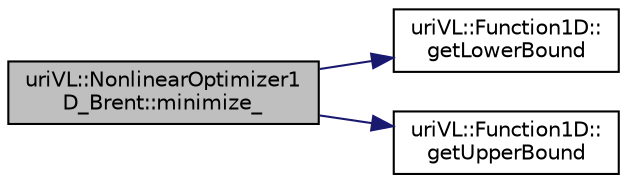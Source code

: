 digraph "uriVL::NonlinearOptimizer1D_Brent::minimize_"
{
  edge [fontname="Helvetica",fontsize="10",labelfontname="Helvetica",labelfontsize="10"];
  node [fontname="Helvetica",fontsize="10",shape=record];
  rankdir="LR";
  Node1 [label="uriVL::NonlinearOptimizer1\lD_Brent::minimize_",height=0.2,width=0.4,color="black", fillcolor="grey75", style="filled", fontcolor="black"];
  Node1 -> Node2 [color="midnightblue",fontsize="10",style="solid",fontname="Helvetica"];
  Node2 [label="uriVL::Function1D::\lgetLowerBound",height=0.2,width=0.4,color="black", fillcolor="white", style="filled",URL="$classuriVL_1_1Function1D.html#a9d6b264a2c419d7e60002cfca640491e",tooltip="returns the lower bound of this function&#39;s domain of definition "];
  Node1 -> Node3 [color="midnightblue",fontsize="10",style="solid",fontname="Helvetica"];
  Node3 [label="uriVL::Function1D::\lgetUpperBound",height=0.2,width=0.4,color="black", fillcolor="white", style="filled",URL="$classuriVL_1_1Function1D.html#a396f1a39a893ba5dfb40128165cc6f4d",tooltip="returns the upper bound of this function&#39;s domain of definition "];
}
